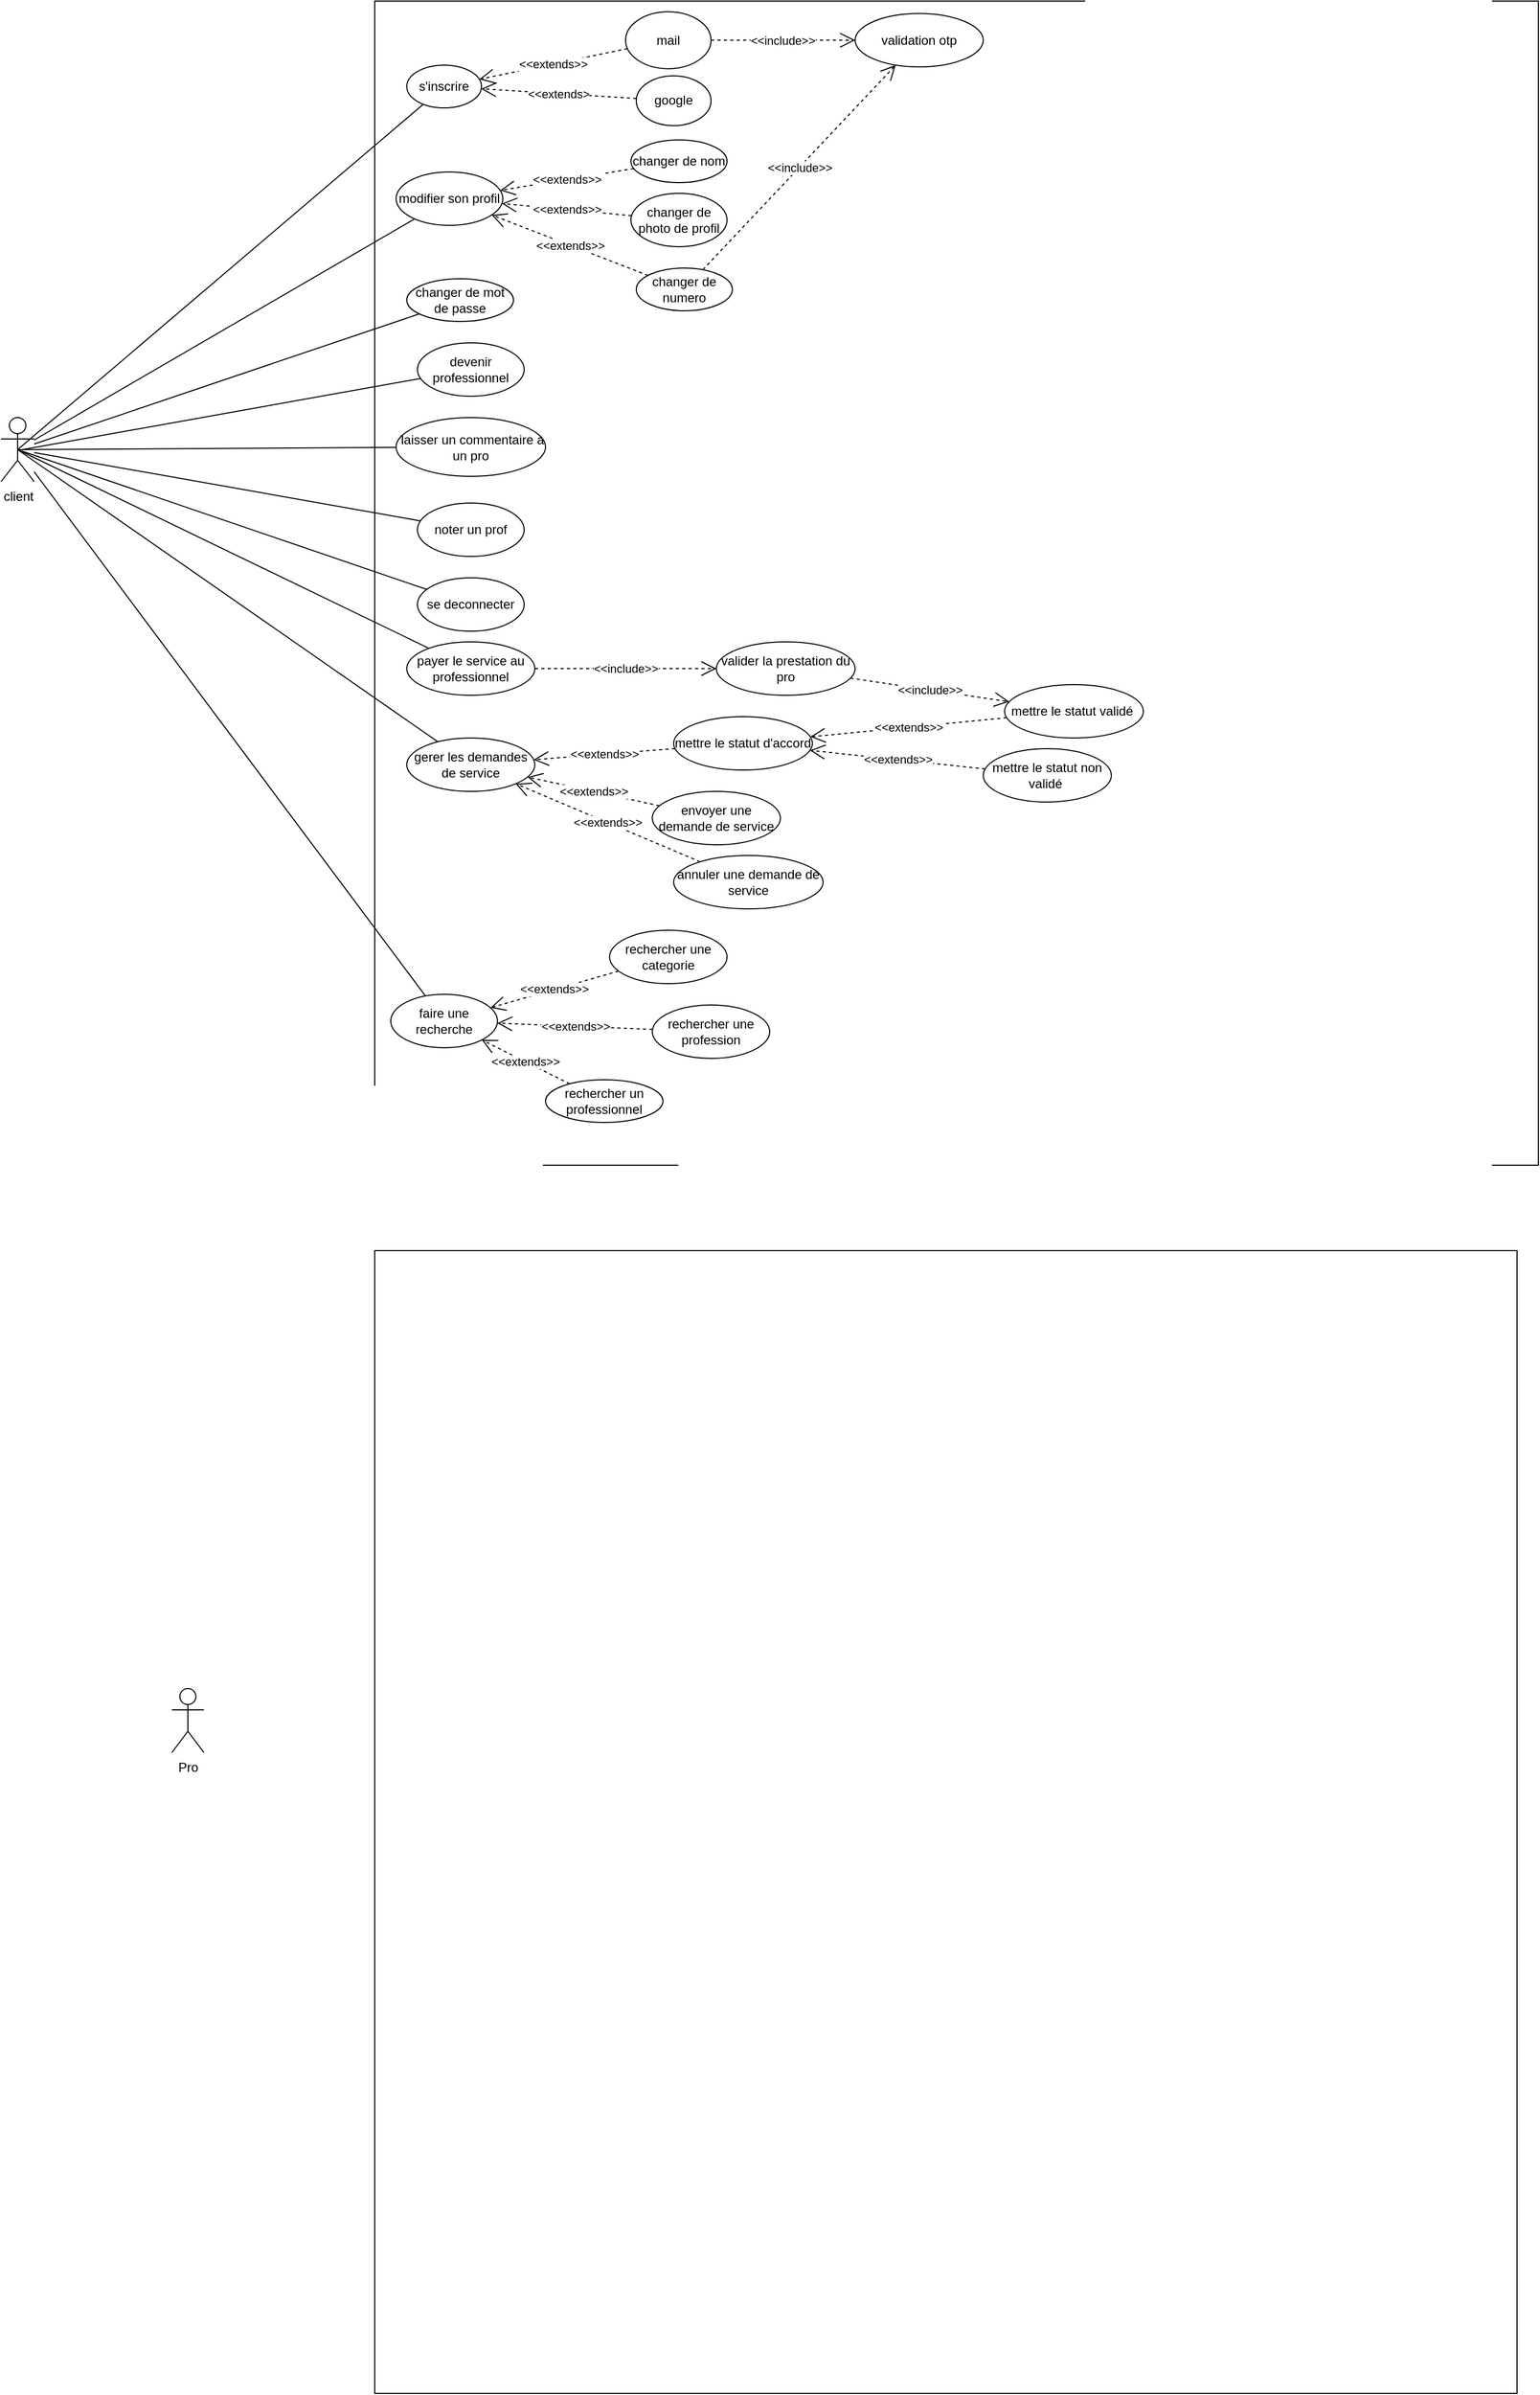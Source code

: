 <mxfile version="26.2.14">
  <diagram name="Page-1" id="b5b7bab2-c9e2-2cf4-8b2a-24fd1a2a6d21">
    <mxGraphModel dx="1260" dy="864" grid="1" gridSize="10" guides="1" tooltips="1" connect="1" arrows="1" fold="1" page="1" pageScale="1" pageWidth="827" pageHeight="1169" background="none" math="0" shadow="0">
      <root>
        <mxCell id="0" />
        <mxCell id="1" parent="0" />
        <mxCell id="xvnTONWLQVDqcpAfp-L4-1" value="" style="whiteSpace=wrap;html=1;aspect=fixed;" parent="1" vertex="1">
          <mxGeometry x="500" y="130" width="1090" height="1090" as="geometry" />
        </mxCell>
        <mxCell id="xvnTONWLQVDqcpAfp-L4-2" value="client" style="shape=umlActor;verticalLabelPosition=bottom;verticalAlign=top;html=1;outlineConnect=0;direction=east;" parent="1" vertex="1">
          <mxGeometry x="150" y="520" width="31" height="60" as="geometry" />
        </mxCell>
        <mxCell id="xvnTONWLQVDqcpAfp-L4-3" value="s&#39;inscrire" style="ellipse;whiteSpace=wrap;html=1;" parent="1" vertex="1">
          <mxGeometry x="530" y="190" width="70" height="40" as="geometry" />
        </mxCell>
        <mxCell id="xvnTONWLQVDqcpAfp-L4-4" value="modifier son profil" style="ellipse;whiteSpace=wrap;html=1;" parent="1" vertex="1">
          <mxGeometry x="520" y="290" width="100" height="50" as="geometry" />
        </mxCell>
        <mxCell id="xvnTONWLQVDqcpAfp-L4-5" value="changer de mot de passe" style="ellipse;whiteSpace=wrap;html=1;" parent="1" vertex="1">
          <mxGeometry x="530" y="390" width="100" height="40" as="geometry" />
        </mxCell>
        <mxCell id="xvnTONWLQVDqcpAfp-L4-7" value="devenir professionnel" style="ellipse;whiteSpace=wrap;html=1;" parent="1" vertex="1">
          <mxGeometry x="540" y="450" width="100" height="50" as="geometry" />
        </mxCell>
        <mxCell id="xvnTONWLQVDqcpAfp-L4-8" value="&amp;nbsp;laisser un commentaire à un pro" style="ellipse;whiteSpace=wrap;html=1;" parent="1" vertex="1">
          <mxGeometry x="520" y="520" width="140" height="55" as="geometry" />
        </mxCell>
        <mxCell id="xvnTONWLQVDqcpAfp-L4-10" value="noter un prof" style="ellipse;whiteSpace=wrap;html=1;" parent="1" vertex="1">
          <mxGeometry x="540" y="600" width="100" height="50" as="geometry" />
        </mxCell>
        <mxCell id="xvnTONWLQVDqcpAfp-L4-12" value="google" style="ellipse;whiteSpace=wrap;html=1;" parent="1" vertex="1">
          <mxGeometry x="745" y="200" width="70" height="46.66" as="geometry" />
        </mxCell>
        <mxCell id="xvnTONWLQVDqcpAfp-L4-14" value="mail" style="ellipse;whiteSpace=wrap;html=1;" parent="1" vertex="1">
          <mxGeometry x="735" y="140" width="80" height="53.33" as="geometry" />
        </mxCell>
        <mxCell id="xvnTONWLQVDqcpAfp-L4-15" value="se deconnecter" style="ellipse;whiteSpace=wrap;html=1;" parent="1" vertex="1">
          <mxGeometry x="540" y="670" width="100" height="50" as="geometry" />
        </mxCell>
        <mxCell id="xvnTONWLQVDqcpAfp-L4-16" value="changer de nom" style="ellipse;whiteSpace=wrap;html=1;" parent="1" vertex="1">
          <mxGeometry x="740" y="260" width="90" height="40" as="geometry" />
        </mxCell>
        <mxCell id="xvnTONWLQVDqcpAfp-L4-17" value="changer de photo de profil" style="ellipse;whiteSpace=wrap;html=1;" parent="1" vertex="1">
          <mxGeometry x="740" y="310" width="90" height="50" as="geometry" />
        </mxCell>
        <mxCell id="xvnTONWLQVDqcpAfp-L4-18" value="changer de numero" style="ellipse;whiteSpace=wrap;html=1;" parent="1" vertex="1">
          <mxGeometry x="745" y="380" width="90" height="40" as="geometry" />
        </mxCell>
        <mxCell id="xvnTONWLQVDqcpAfp-L4-20" value="payer le service au professionnel" style="ellipse;whiteSpace=wrap;html=1;" parent="1" vertex="1">
          <mxGeometry x="530" y="730" width="120" height="50" as="geometry" />
        </mxCell>
        <mxCell id="xvnTONWLQVDqcpAfp-L4-21" value="faire une recherche" style="ellipse;whiteSpace=wrap;html=1;" parent="1" vertex="1">
          <mxGeometry x="515" y="1060" width="100" height="50" as="geometry" />
        </mxCell>
        <mxCell id="xvnTONWLQVDqcpAfp-L4-22" value="rechercher un professionnel" style="ellipse;whiteSpace=wrap;html=1;" parent="1" vertex="1">
          <mxGeometry x="660" y="1140" width="110" height="40" as="geometry" />
        </mxCell>
        <mxCell id="xvnTONWLQVDqcpAfp-L4-23" value="rechercher une profession" style="ellipse;whiteSpace=wrap;html=1;" parent="1" vertex="1">
          <mxGeometry x="760" y="1070" width="110" height="50" as="geometry" />
        </mxCell>
        <mxCell id="xvnTONWLQVDqcpAfp-L4-24" value="rechercher une categorie" style="ellipse;whiteSpace=wrap;html=1;" parent="1" vertex="1">
          <mxGeometry x="720" y="1000" width="110" height="50" as="geometry" />
        </mxCell>
        <mxCell id="xvnTONWLQVDqcpAfp-L4-35" value="gerer les demandes de service" style="ellipse;whiteSpace=wrap;html=1;" parent="1" vertex="1">
          <mxGeometry x="530" y="820" width="120" height="50" as="geometry" />
        </mxCell>
        <mxCell id="T2HE04j4VKxLRidxwaBC-1" value="envoyer une demande de service" style="ellipse;whiteSpace=wrap;html=1;" vertex="1" parent="1">
          <mxGeometry x="760" y="870" width="120" height="50" as="geometry" />
        </mxCell>
        <mxCell id="T2HE04j4VKxLRidxwaBC-2" value="annuler une demande de service" style="ellipse;whiteSpace=wrap;html=1;" vertex="1" parent="1">
          <mxGeometry x="780" y="930" width="140" height="50" as="geometry" />
        </mxCell>
        <mxCell id="T2HE04j4VKxLRidxwaBC-18" value="" style="endArrow=none;html=1;rounded=0;exitX=0.5;exitY=0.5;exitDx=0;exitDy=0;exitPerimeter=0;" edge="1" parent="1" source="xvnTONWLQVDqcpAfp-L4-2" target="xvnTONWLQVDqcpAfp-L4-3">
          <mxGeometry width="50" height="50" relative="1" as="geometry">
            <mxPoint x="870" y="580" as="sourcePoint" />
            <mxPoint x="920" y="530" as="targetPoint" />
          </mxGeometry>
        </mxCell>
        <mxCell id="T2HE04j4VKxLRidxwaBC-19" value="" style="endArrow=none;html=1;rounded=0;" edge="1" parent="1" source="xvnTONWLQVDqcpAfp-L4-2" target="xvnTONWLQVDqcpAfp-L4-4">
          <mxGeometry width="50" height="50" relative="1" as="geometry">
            <mxPoint x="960" y="640" as="sourcePoint" />
            <mxPoint x="1010" y="590" as="targetPoint" />
          </mxGeometry>
        </mxCell>
        <mxCell id="T2HE04j4VKxLRidxwaBC-20" value="" style="endArrow=none;html=1;rounded=0;" edge="1" parent="1" source="xvnTONWLQVDqcpAfp-L4-2" target="xvnTONWLQVDqcpAfp-L4-5">
          <mxGeometry width="50" height="50" relative="1" as="geometry">
            <mxPoint x="880" y="680" as="sourcePoint" />
            <mxPoint x="930" y="630" as="targetPoint" />
          </mxGeometry>
        </mxCell>
        <mxCell id="T2HE04j4VKxLRidxwaBC-21" value="" style="endArrow=none;html=1;rounded=0;" edge="1" parent="1" target="xvnTONWLQVDqcpAfp-L4-7">
          <mxGeometry width="50" height="50" relative="1" as="geometry">
            <mxPoint x="170" y="550" as="sourcePoint" />
            <mxPoint x="890" y="610" as="targetPoint" />
          </mxGeometry>
        </mxCell>
        <mxCell id="T2HE04j4VKxLRidxwaBC-22" value="" style="endArrow=none;html=1;rounded=0;exitX=0.5;exitY=0.5;exitDx=0;exitDy=0;exitPerimeter=0;" edge="1" parent="1" source="xvnTONWLQVDqcpAfp-L4-2" target="xvnTONWLQVDqcpAfp-L4-8">
          <mxGeometry width="50" height="50" relative="1" as="geometry">
            <mxPoint x="260" y="670" as="sourcePoint" />
            <mxPoint x="320" y="620" as="targetPoint" />
          </mxGeometry>
        </mxCell>
        <mxCell id="T2HE04j4VKxLRidxwaBC-23" value="" style="endArrow=none;html=1;rounded=0;" edge="1" parent="1" source="xvnTONWLQVDqcpAfp-L4-10" target="xvnTONWLQVDqcpAfp-L4-2">
          <mxGeometry width="50" height="50" relative="1" as="geometry">
            <mxPoint x="660" y="660" as="sourcePoint" />
            <mxPoint x="710" y="610" as="targetPoint" />
          </mxGeometry>
        </mxCell>
        <mxCell id="T2HE04j4VKxLRidxwaBC-24" value="" style="endArrow=none;html=1;rounded=0;exitX=0.5;exitY=0.5;exitDx=0;exitDy=0;exitPerimeter=0;" edge="1" parent="1" source="xvnTONWLQVDqcpAfp-L4-2" target="xvnTONWLQVDqcpAfp-L4-15">
          <mxGeometry width="50" height="50" relative="1" as="geometry">
            <mxPoint x="660" y="660" as="sourcePoint" />
            <mxPoint x="710" y="610" as="targetPoint" />
          </mxGeometry>
        </mxCell>
        <mxCell id="T2HE04j4VKxLRidxwaBC-25" value="" style="endArrow=none;html=1;rounded=0;exitX=0.5;exitY=0.5;exitDx=0;exitDy=0;exitPerimeter=0;" edge="1" parent="1" source="xvnTONWLQVDqcpAfp-L4-2" target="xvnTONWLQVDqcpAfp-L4-20">
          <mxGeometry width="50" height="50" relative="1" as="geometry">
            <mxPoint x="170" y="550" as="sourcePoint" />
            <mxPoint x="320" y="740" as="targetPoint" />
          </mxGeometry>
        </mxCell>
        <mxCell id="T2HE04j4VKxLRidxwaBC-26" value="" style="endArrow=none;html=1;rounded=0;" edge="1" parent="1" source="xvnTONWLQVDqcpAfp-L4-2" target="xvnTONWLQVDqcpAfp-L4-21">
          <mxGeometry width="50" height="50" relative="1" as="geometry">
            <mxPoint x="130" y="870" as="sourcePoint" />
            <mxPoint x="180" y="820" as="targetPoint" />
          </mxGeometry>
        </mxCell>
        <mxCell id="T2HE04j4VKxLRidxwaBC-27" value="" style="endArrow=none;html=1;rounded=0;exitX=0.5;exitY=0.5;exitDx=0;exitDy=0;exitPerimeter=0;" edge="1" parent="1" source="xvnTONWLQVDqcpAfp-L4-2" target="xvnTONWLQVDqcpAfp-L4-35">
          <mxGeometry width="50" height="50" relative="1" as="geometry">
            <mxPoint x="90" y="880" as="sourcePoint" />
            <mxPoint x="180" y="840" as="targetPoint" />
          </mxGeometry>
        </mxCell>
        <mxCell id="T2HE04j4VKxLRidxwaBC-34" value="&amp;lt;&amp;lt;extends&amp;gt;" style="endArrow=open;endSize=12;dashed=1;html=1;rounded=0;" edge="1" parent="1" source="xvnTONWLQVDqcpAfp-L4-12" target="xvnTONWLQVDqcpAfp-L4-3">
          <mxGeometry width="160" relative="1" as="geometry">
            <mxPoint x="690" y="190" as="sourcePoint" />
            <mxPoint x="850" y="190" as="targetPoint" />
          </mxGeometry>
        </mxCell>
        <mxCell id="T2HE04j4VKxLRidxwaBC-35" value="&amp;lt;&amp;lt;extends&amp;gt;&amp;gt;" style="endArrow=open;endSize=12;dashed=1;html=1;rounded=0;" edge="1" parent="1" source="xvnTONWLQVDqcpAfp-L4-14" target="xvnTONWLQVDqcpAfp-L4-3">
          <mxGeometry width="160" relative="1" as="geometry">
            <mxPoint x="690" y="190" as="sourcePoint" />
            <mxPoint x="850" y="190" as="targetPoint" />
          </mxGeometry>
        </mxCell>
        <mxCell id="T2HE04j4VKxLRidxwaBC-36" value="validation otp" style="ellipse;whiteSpace=wrap;html=1;" vertex="1" parent="1">
          <mxGeometry x="950" y="141.67" width="120" height="50" as="geometry" />
        </mxCell>
        <mxCell id="T2HE04j4VKxLRidxwaBC-37" value="&amp;lt;&amp;lt;include&amp;gt;&amp;gt;" style="endArrow=open;endSize=12;dashed=1;html=1;rounded=0;" edge="1" parent="1" source="xvnTONWLQVDqcpAfp-L4-14" target="T2HE04j4VKxLRidxwaBC-36">
          <mxGeometry width="160" relative="1" as="geometry">
            <mxPoint x="850" y="200" as="sourcePoint" />
            <mxPoint x="1010" y="200" as="targetPoint" />
          </mxGeometry>
        </mxCell>
        <mxCell id="T2HE04j4VKxLRidxwaBC-38" value="&amp;lt;&amp;lt;extends&amp;gt;&amp;gt;" style="endArrow=open;endSize=12;dashed=1;html=1;rounded=0;" edge="1" parent="1" source="xvnTONWLQVDqcpAfp-L4-16" target="xvnTONWLQVDqcpAfp-L4-4">
          <mxGeometry width="160" relative="1" as="geometry">
            <mxPoint x="630" y="290" as="sourcePoint" />
            <mxPoint x="790" y="290" as="targetPoint" />
          </mxGeometry>
        </mxCell>
        <mxCell id="T2HE04j4VKxLRidxwaBC-39" value="&amp;lt;&amp;lt;extends&amp;gt;&amp;gt;" style="endArrow=open;endSize=12;dashed=1;html=1;rounded=0;" edge="1" parent="1" source="xvnTONWLQVDqcpAfp-L4-17" target="xvnTONWLQVDqcpAfp-L4-4">
          <mxGeometry width="160" relative="1" as="geometry">
            <mxPoint x="750" y="320" as="sourcePoint" />
            <mxPoint x="627" y="340" as="targetPoint" />
          </mxGeometry>
        </mxCell>
        <mxCell id="T2HE04j4VKxLRidxwaBC-40" value="&amp;lt;&amp;lt;include&amp;gt;&amp;gt;" style="endArrow=open;endSize=12;dashed=1;html=1;rounded=0;" edge="1" parent="1" source="xvnTONWLQVDqcpAfp-L4-18" target="T2HE04j4VKxLRidxwaBC-36">
          <mxGeometry width="160" relative="1" as="geometry">
            <mxPoint x="800" y="310" as="sourcePoint" />
            <mxPoint x="960" y="310" as="targetPoint" />
          </mxGeometry>
        </mxCell>
        <mxCell id="T2HE04j4VKxLRidxwaBC-41" value="&amp;lt;&amp;lt;extends&amp;gt;&amp;gt;" style="endArrow=open;endSize=12;dashed=1;html=1;rounded=0;" edge="1" parent="1" source="xvnTONWLQVDqcpAfp-L4-18" target="xvnTONWLQVDqcpAfp-L4-4">
          <mxGeometry width="160" relative="1" as="geometry">
            <mxPoint x="760" y="307" as="sourcePoint" />
            <mxPoint x="637" y="327" as="targetPoint" />
          </mxGeometry>
        </mxCell>
        <mxCell id="T2HE04j4VKxLRidxwaBC-42" value="valider la prestation du pro" style="ellipse;whiteSpace=wrap;html=1;" vertex="1" parent="1">
          <mxGeometry x="820" y="730" width="130" height="50" as="geometry" />
        </mxCell>
        <mxCell id="T2HE04j4VKxLRidxwaBC-43" value="&amp;lt;&amp;lt;include&amp;gt;&amp;gt;" style="endArrow=open;endSize=12;dashed=1;html=1;rounded=0;" edge="1" parent="1" source="xvnTONWLQVDqcpAfp-L4-20" target="T2HE04j4VKxLRidxwaBC-42">
          <mxGeometry width="160" relative="1" as="geometry">
            <mxPoint x="540" y="810" as="sourcePoint" />
            <mxPoint x="700" y="810" as="targetPoint" />
          </mxGeometry>
        </mxCell>
        <mxCell id="T2HE04j4VKxLRidxwaBC-46" value="&amp;lt;&amp;lt;extends&amp;gt;&amp;gt;" style="endArrow=open;endSize=12;dashed=1;html=1;rounded=0;" edge="1" parent="1" source="T2HE04j4VKxLRidxwaBC-1" target="xvnTONWLQVDqcpAfp-L4-35">
          <mxGeometry width="160" relative="1" as="geometry">
            <mxPoint x="730" y="940" as="sourcePoint" />
            <mxPoint x="890" y="940" as="targetPoint" />
          </mxGeometry>
        </mxCell>
        <mxCell id="T2HE04j4VKxLRidxwaBC-47" value="&amp;lt;&amp;lt;extends&amp;gt;&amp;gt;" style="endArrow=open;endSize=12;dashed=1;html=1;rounded=0;" edge="1" parent="1" source="T2HE04j4VKxLRidxwaBC-2" target="xvnTONWLQVDqcpAfp-L4-35">
          <mxGeometry width="160" relative="1" as="geometry">
            <mxPoint x="730" y="940" as="sourcePoint" />
            <mxPoint x="890" y="940" as="targetPoint" />
          </mxGeometry>
        </mxCell>
        <mxCell id="T2HE04j4VKxLRidxwaBC-49" value="mettre le statut d&#39;accord" style="ellipse;whiteSpace=wrap;html=1;" vertex="1" parent="1">
          <mxGeometry x="780" y="800" width="130" height="50" as="geometry" />
        </mxCell>
        <mxCell id="T2HE04j4VKxLRidxwaBC-50" value="&amp;lt;&amp;lt;extends&amp;gt;&amp;gt;" style="endArrow=open;endSize=12;dashed=1;html=1;rounded=0;" edge="1" parent="1" source="T2HE04j4VKxLRidxwaBC-49" target="xvnTONWLQVDqcpAfp-L4-35">
          <mxGeometry width="160" relative="1" as="geometry">
            <mxPoint x="764" y="838" as="sourcePoint" />
            <mxPoint x="640" y="812" as="targetPoint" />
          </mxGeometry>
        </mxCell>
        <mxCell id="T2HE04j4VKxLRidxwaBC-51" value="mettre le statut validé&amp;nbsp;" style="ellipse;whiteSpace=wrap;html=1;" vertex="1" parent="1">
          <mxGeometry x="1090" y="770" width="130" height="50" as="geometry" />
        </mxCell>
        <mxCell id="T2HE04j4VKxLRidxwaBC-52" value="&amp;lt;&amp;lt;extends&amp;gt;&amp;gt;" style="endArrow=open;endSize=12;dashed=1;html=1;rounded=0;" edge="1" parent="1" source="T2HE04j4VKxLRidxwaBC-51" target="T2HE04j4VKxLRidxwaBC-49">
          <mxGeometry width="160" relative="1" as="geometry">
            <mxPoint x="787" y="903" as="sourcePoint" />
            <mxPoint x="663" y="877" as="targetPoint" />
          </mxGeometry>
        </mxCell>
        <mxCell id="T2HE04j4VKxLRidxwaBC-53" value="&amp;lt;&amp;lt;include&amp;gt;&amp;gt;" style="endArrow=open;endSize=12;dashed=1;html=1;rounded=0;" edge="1" parent="1" source="T2HE04j4VKxLRidxwaBC-42" target="T2HE04j4VKxLRidxwaBC-51">
          <mxGeometry width="160" relative="1" as="geometry">
            <mxPoint x="660" y="765" as="sourcePoint" />
            <mxPoint x="830" y="765" as="targetPoint" />
          </mxGeometry>
        </mxCell>
        <mxCell id="T2HE04j4VKxLRidxwaBC-55" value="mettre le statut non validé&amp;nbsp;" style="ellipse;whiteSpace=wrap;html=1;" vertex="1" parent="1">
          <mxGeometry x="1070" y="830" width="120" height="50" as="geometry" />
        </mxCell>
        <mxCell id="T2HE04j4VKxLRidxwaBC-56" value="&amp;lt;&amp;lt;extends&amp;gt;&amp;gt;" style="endArrow=open;endSize=12;dashed=1;html=1;rounded=0;" edge="1" parent="1" source="T2HE04j4VKxLRidxwaBC-55" target="T2HE04j4VKxLRidxwaBC-49">
          <mxGeometry width="160" relative="1" as="geometry">
            <mxPoint x="1010" y="810" as="sourcePoint" />
            <mxPoint x="1170" y="810" as="targetPoint" />
          </mxGeometry>
        </mxCell>
        <mxCell id="T2HE04j4VKxLRidxwaBC-57" value="&amp;lt;&amp;lt;extends&amp;gt;&amp;gt;" style="endArrow=open;endSize=12;dashed=1;html=1;rounded=0;" edge="1" parent="1" source="xvnTONWLQVDqcpAfp-L4-24" target="xvnTONWLQVDqcpAfp-L4-21">
          <mxGeometry width="160" relative="1" as="geometry">
            <mxPoint x="940" y="950" as="sourcePoint" />
            <mxPoint x="1100" y="950" as="targetPoint" />
          </mxGeometry>
        </mxCell>
        <mxCell id="T2HE04j4VKxLRidxwaBC-58" value="&amp;lt;&amp;lt;extends&amp;gt;&amp;gt;" style="endArrow=open;endSize=12;dashed=1;html=1;rounded=0;" edge="1" parent="1" source="xvnTONWLQVDqcpAfp-L4-23" target="xvnTONWLQVDqcpAfp-L4-21">
          <mxGeometry width="160" relative="1" as="geometry">
            <mxPoint x="850" y="990" as="sourcePoint" />
            <mxPoint x="1010" y="990" as="targetPoint" />
          </mxGeometry>
        </mxCell>
        <mxCell id="T2HE04j4VKxLRidxwaBC-59" value="&amp;lt;&amp;lt;extends&amp;gt;&amp;gt;" style="endArrow=open;endSize=12;dashed=1;html=1;rounded=0;" edge="1" parent="1" source="xvnTONWLQVDqcpAfp-L4-22" target="xvnTONWLQVDqcpAfp-L4-21">
          <mxGeometry width="160" relative="1" as="geometry">
            <mxPoint x="850" y="990" as="sourcePoint" />
            <mxPoint x="1010" y="990" as="targetPoint" />
          </mxGeometry>
        </mxCell>
        <mxCell id="T2HE04j4VKxLRidxwaBC-60" value="" style="whiteSpace=wrap;html=1;aspect=fixed;" vertex="1" parent="1">
          <mxGeometry x="500" y="1300" width="1070" height="1070" as="geometry" />
        </mxCell>
        <mxCell id="T2HE04j4VKxLRidxwaBC-61" value="Pro" style="shape=umlActor;verticalLabelPosition=bottom;verticalAlign=top;html=1;outlineConnect=0;" vertex="1" parent="1">
          <mxGeometry x="310" y="1710" width="30" height="60" as="geometry" />
        </mxCell>
      </root>
    </mxGraphModel>
  </diagram>
</mxfile>
